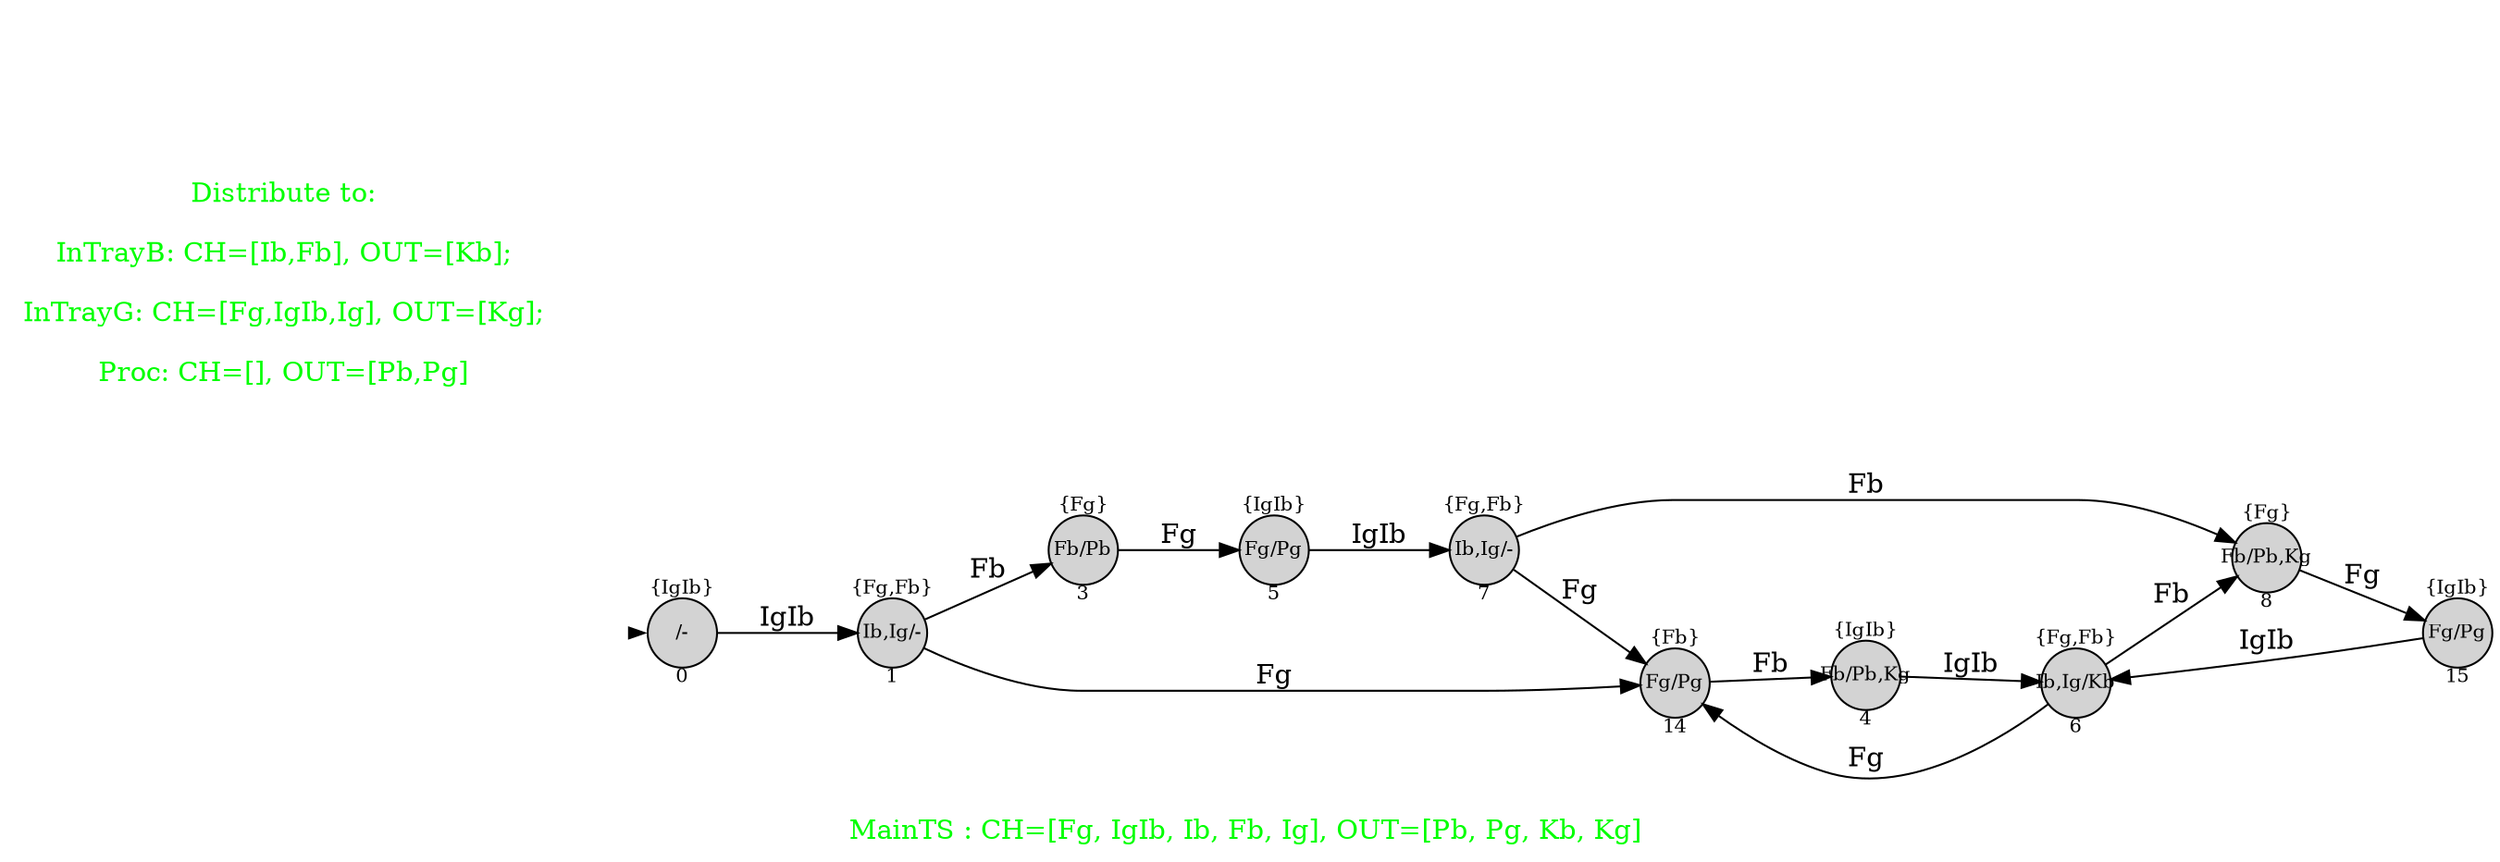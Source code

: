 digraph G {
graph [fontcolor="green",fontsize=14,rankdir=LR,ranksep=0.6,nodesep=0.5,label="
MainTS : CH=[Fg, IgIb, Ib, Fb, Ig], OUT=[Pb, Pg, Kb, Kg] "];

node[shape=circle, style=filled, fixedsize=true, fontsize=10];

init [shape=point,style=invis];
spec [fontcolor="green",fontsize=14,peripheries=0,shape=square,fixedsize=false,style="",label="Distribute to:

InTrayB: CH=[Ib,Fb], OUT=[Kb];

InTrayG: CH=[Fg,IgIb,Ig], OUT=[Kg];

Proc: CH=[], OUT=[Pb,Pg]"];
	7[label="{Fg,Fb}

Ib,Ig/-

7"];

	1[label="{Fg,Fb}

Ib,Ig/-

1"];

	5[label="{IgIb}

Fg/Pg

5"];

	3[label="{Fg}

Fb/Pb

3"];

	0[label="{IgIb}

/-

0"];

	15[label="{IgIb}

Fg/Pg

15"];

	14[label="{Fb}

Fg/Pg

14"];

	8[label="{Fg}

Fb/Pb,Kg

8"];

	4[label="{IgIb}

Fb/Pb,Kg

4"];

	6[label="{Fg,Fb}

Ib,Ig/Kb

6"];

	 init -> 0[penwidth=0,tooltip="initial state"];

	1 -> 3[label="Fb"];

	15 -> 6[label="IgIb"];

	5 -> 7[label="IgIb"];

	1 -> 14[label="Fg"];

	4 -> 6[label="IgIb"];

	8 -> 15[label="Fg"];

	14 -> 4[label="Fb"];

	6 -> 8[label="Fb"];

	3 -> 5[label="Fg"];

	7 -> 8[label="Fb"];

	0 -> 1[label="IgIb"];

	6 -> 14[label="Fg"];

	7 -> 14[label="Fg"];


}
